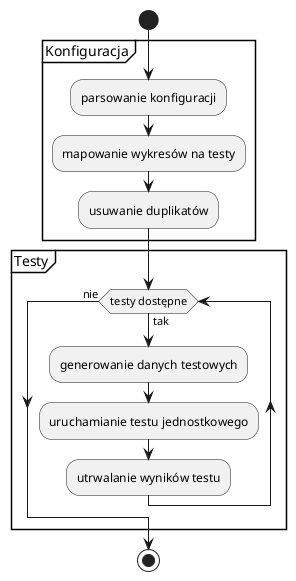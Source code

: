 @startuml
start
group Konfiguracja
	:parsowanie konfiguracji;
	:mapowanie wykresów na testy;
	:usuwanie duplikatów;
end group

group Testy
while (testy dostępne) is (tak)
	:generowanie danych testowych;
	:uruchamianie testu jednostkowego;
	:utrwalanie wyników testu;
end while(nie)
end group
stop
@enduml
